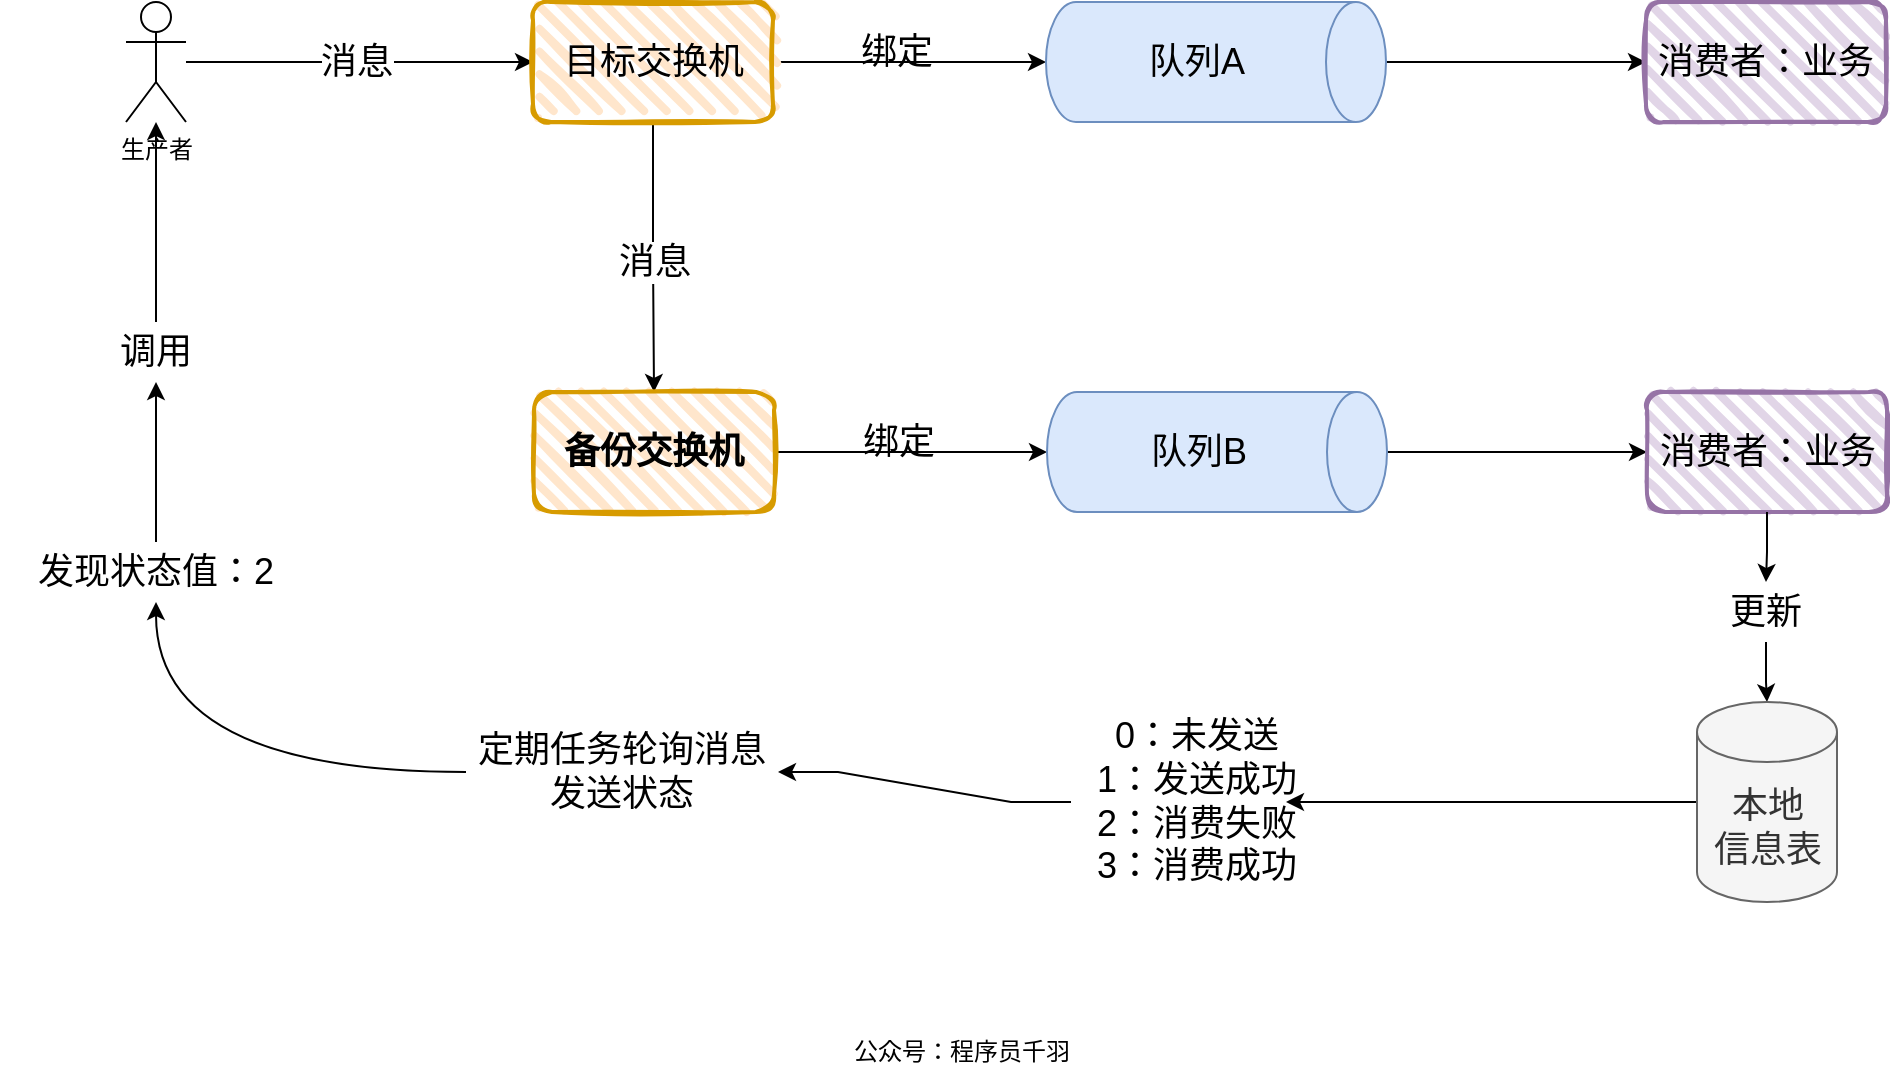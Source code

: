 <mxfile version="21.1.2" type="device">
  <diagram name="第 1 页" id="3xG_2-MamBY8c3-reD6h">
    <mxGraphModel dx="1418" dy="794" grid="1" gridSize="10" guides="1" tooltips="1" connect="1" arrows="1" fold="1" page="1" pageScale="1" pageWidth="827" pageHeight="1169" math="0" shadow="0">
      <root>
        <mxCell id="0" />
        <mxCell id="1" parent="0" />
        <mxCell id="co3wrGEaJd7v9UjcDlOx-5" style="edgeStyle=orthogonalEdgeStyle;rounded=0;orthogonalLoop=1;jettySize=auto;html=1;entryX=0;entryY=0.5;entryDx=0;entryDy=0;" edge="1" parent="1" source="co3wrGEaJd7v9UjcDlOx-1" target="co3wrGEaJd7v9UjcDlOx-4">
          <mxGeometry relative="1" as="geometry" />
        </mxCell>
        <mxCell id="co3wrGEaJd7v9UjcDlOx-6" value="&lt;font style=&quot;font-size: 18px;&quot;&gt;消息&lt;/font&gt;" style="edgeLabel;html=1;align=center;verticalAlign=middle;resizable=0;points=[];" vertex="1" connectable="0" parent="co3wrGEaJd7v9UjcDlOx-5">
          <mxGeometry x="-0.143" y="-1" relative="1" as="geometry">
            <mxPoint x="10" y="-1" as="offset" />
          </mxGeometry>
        </mxCell>
        <mxCell id="co3wrGEaJd7v9UjcDlOx-1" value="生产者" style="shape=umlActor;verticalLabelPosition=bottom;verticalAlign=top;html=1;outlineConnect=0;" vertex="1" parent="1">
          <mxGeometry x="210" y="300" width="30" height="60" as="geometry" />
        </mxCell>
        <mxCell id="co3wrGEaJd7v9UjcDlOx-13" style="edgeStyle=orthogonalEdgeStyle;rounded=0;orthogonalLoop=1;jettySize=auto;html=1;entryX=0.5;entryY=1;entryDx=0;entryDy=0;entryPerimeter=0;" edge="1" parent="1" source="co3wrGEaJd7v9UjcDlOx-4" target="co3wrGEaJd7v9UjcDlOx-12">
          <mxGeometry relative="1" as="geometry" />
        </mxCell>
        <mxCell id="co3wrGEaJd7v9UjcDlOx-35" style="edgeStyle=orthogonalEdgeStyle;rounded=0;orthogonalLoop=1;jettySize=auto;html=1;entryX=0.5;entryY=0;entryDx=0;entryDy=0;" edge="1" parent="1" source="co3wrGEaJd7v9UjcDlOx-4" target="co3wrGEaJd7v9UjcDlOx-29">
          <mxGeometry relative="1" as="geometry" />
        </mxCell>
        <mxCell id="co3wrGEaJd7v9UjcDlOx-36" value="&lt;font style=&quot;font-size: 18px;&quot;&gt;消息&lt;/font&gt;" style="edgeLabel;html=1;align=center;verticalAlign=middle;resizable=0;points=[];" vertex="1" connectable="0" parent="co3wrGEaJd7v9UjcDlOx-35">
          <mxGeometry x="-0.262" y="2" relative="1" as="geometry">
            <mxPoint x="-2" y="20" as="offset" />
          </mxGeometry>
        </mxCell>
        <mxCell id="co3wrGEaJd7v9UjcDlOx-4" value="&lt;span style=&quot;font-size: 18px;&quot;&gt;目标交换机&lt;/span&gt;" style="rounded=1;whiteSpace=wrap;html=1;strokeWidth=2;fillWeight=4;hachureGap=8;hachureAngle=45;fillColor=#ffe6cc;sketch=1;strokeColor=#d79b00;" vertex="1" parent="1">
          <mxGeometry x="413.5" y="300" width="120" height="60" as="geometry" />
        </mxCell>
        <mxCell id="co3wrGEaJd7v9UjcDlOx-27" style="edgeStyle=orthogonalEdgeStyle;rounded=0;orthogonalLoop=1;jettySize=auto;html=1;entryX=0;entryY=0.5;entryDx=0;entryDy=0;" edge="1" parent="1" source="co3wrGEaJd7v9UjcDlOx-12" target="co3wrGEaJd7v9UjcDlOx-26">
          <mxGeometry relative="1" as="geometry" />
        </mxCell>
        <mxCell id="co3wrGEaJd7v9UjcDlOx-12" value="" style="shape=cylinder3;whiteSpace=wrap;html=1;boundedLbl=1;backgroundOutline=1;size=15;rotation=90;fillColor=#dae8fc;strokeColor=#6c8ebf;" vertex="1" parent="1">
          <mxGeometry x="725" y="245" width="60" height="170" as="geometry" />
        </mxCell>
        <mxCell id="co3wrGEaJd7v9UjcDlOx-14" value="&lt;font style=&quot;font-size: 18px;&quot;&gt;队列A&lt;/font&gt;" style="text;html=1;align=center;verticalAlign=middle;resizable=0;points=[];autosize=1;strokeColor=none;fillColor=none;" vertex="1" parent="1">
          <mxGeometry x="710" y="310" width="70" height="40" as="geometry" />
        </mxCell>
        <mxCell id="co3wrGEaJd7v9UjcDlOx-21" value="&lt;font style=&quot;font-size: 18px;&quot;&gt;绑定&lt;/font&gt;" style="text;html=1;align=center;verticalAlign=middle;resizable=0;points=[];autosize=1;strokeColor=none;fillColor=none;" vertex="1" parent="1">
          <mxGeometry x="565" y="305" width="60" height="40" as="geometry" />
        </mxCell>
        <mxCell id="co3wrGEaJd7v9UjcDlOx-26" value="&lt;font style=&quot;font-size: 18px;&quot;&gt;消费者：业务&lt;/font&gt;" style="rounded=1;whiteSpace=wrap;html=1;strokeWidth=2;fillWeight=4;hachureGap=8;hachureAngle=45;sketch=1;fillColor=#e1d5e7;strokeColor=#9673a6;" vertex="1" parent="1">
          <mxGeometry x="970" y="300" width="120" height="60" as="geometry" />
        </mxCell>
        <mxCell id="co3wrGEaJd7v9UjcDlOx-28" style="edgeStyle=orthogonalEdgeStyle;rounded=0;orthogonalLoop=1;jettySize=auto;html=1;entryX=0.5;entryY=1;entryDx=0;entryDy=0;entryPerimeter=0;" edge="1" parent="1" source="co3wrGEaJd7v9UjcDlOx-29" target="co3wrGEaJd7v9UjcDlOx-31">
          <mxGeometry relative="1" as="geometry" />
        </mxCell>
        <mxCell id="co3wrGEaJd7v9UjcDlOx-29" value="&lt;span style=&quot;font-size: 18px;&quot;&gt;&lt;b&gt;备份交换机&lt;/b&gt;&lt;/span&gt;" style="rounded=1;whiteSpace=wrap;html=1;strokeWidth=2;fillWeight=4;hachureGap=8;hachureAngle=45;fillColor=#ffe6cc;sketch=1;strokeColor=#d79b00;" vertex="1" parent="1">
          <mxGeometry x="414" y="495" width="120" height="60" as="geometry" />
        </mxCell>
        <mxCell id="co3wrGEaJd7v9UjcDlOx-30" style="edgeStyle=orthogonalEdgeStyle;rounded=0;orthogonalLoop=1;jettySize=auto;html=1;entryX=0;entryY=0.5;entryDx=0;entryDy=0;" edge="1" parent="1" source="co3wrGEaJd7v9UjcDlOx-31" target="co3wrGEaJd7v9UjcDlOx-34">
          <mxGeometry relative="1" as="geometry" />
        </mxCell>
        <mxCell id="co3wrGEaJd7v9UjcDlOx-31" value="" style="shape=cylinder3;whiteSpace=wrap;html=1;boundedLbl=1;backgroundOutline=1;size=15;rotation=90;fillColor=#dae8fc;strokeColor=#6c8ebf;" vertex="1" parent="1">
          <mxGeometry x="725.5" y="440" width="60" height="170" as="geometry" />
        </mxCell>
        <mxCell id="co3wrGEaJd7v9UjcDlOx-32" value="&lt;font style=&quot;font-size: 18px;&quot;&gt;队列B&lt;/font&gt;" style="text;html=1;align=center;verticalAlign=middle;resizable=0;points=[];autosize=1;strokeColor=none;fillColor=none;" vertex="1" parent="1">
          <mxGeometry x="710.5" y="505" width="70" height="40" as="geometry" />
        </mxCell>
        <mxCell id="co3wrGEaJd7v9UjcDlOx-33" value="&lt;font style=&quot;font-size: 18px;&quot;&gt;绑定&lt;/font&gt;" style="text;html=1;align=center;verticalAlign=middle;resizable=0;points=[];autosize=1;strokeColor=none;fillColor=none;" vertex="1" parent="1">
          <mxGeometry x="565.5" y="500" width="60" height="40" as="geometry" />
        </mxCell>
        <mxCell id="co3wrGEaJd7v9UjcDlOx-38" style="edgeStyle=orthogonalEdgeStyle;rounded=0;orthogonalLoop=1;jettySize=auto;html=1;entryX=0.5;entryY=0;entryDx=0;entryDy=0;entryPerimeter=0;" edge="1" parent="1" source="co3wrGEaJd7v9UjcDlOx-39" target="co3wrGEaJd7v9UjcDlOx-37">
          <mxGeometry relative="1" as="geometry" />
        </mxCell>
        <mxCell id="co3wrGEaJd7v9UjcDlOx-34" value="&lt;font style=&quot;font-size: 18px;&quot;&gt;消费者：业务&lt;/font&gt;" style="rounded=1;whiteSpace=wrap;html=1;strokeWidth=2;fillWeight=4;hachureGap=8;hachureAngle=45;sketch=1;fillColor=#e1d5e7;strokeColor=#9673a6;" vertex="1" parent="1">
          <mxGeometry x="970.5" y="495" width="120" height="60" as="geometry" />
        </mxCell>
        <mxCell id="co3wrGEaJd7v9UjcDlOx-42" value="" style="edgeStyle=orthogonalEdgeStyle;rounded=0;orthogonalLoop=1;jettySize=auto;html=1;" edge="1" parent="1" source="co3wrGEaJd7v9UjcDlOx-37">
          <mxGeometry relative="1" as="geometry">
            <mxPoint x="790" y="700" as="targetPoint" />
          </mxGeometry>
        </mxCell>
        <mxCell id="co3wrGEaJd7v9UjcDlOx-37" value="&lt;font style=&quot;font-size: 18px;&quot;&gt;本地&lt;br&gt;信息表&lt;/font&gt;" style="shape=cylinder3;whiteSpace=wrap;html=1;boundedLbl=1;backgroundOutline=1;size=15;fillColor=#f5f5f5;fontColor=#333333;strokeColor=#666666;" vertex="1" parent="1">
          <mxGeometry x="995.5" y="650" width="70" height="100" as="geometry" />
        </mxCell>
        <mxCell id="co3wrGEaJd7v9UjcDlOx-40" value="" style="edgeStyle=orthogonalEdgeStyle;rounded=0;orthogonalLoop=1;jettySize=auto;html=1;entryX=0.5;entryY=0;entryDx=0;entryDy=0;entryPerimeter=0;" edge="1" parent="1" source="co3wrGEaJd7v9UjcDlOx-34" target="co3wrGEaJd7v9UjcDlOx-39">
          <mxGeometry relative="1" as="geometry">
            <mxPoint x="1031" y="555" as="sourcePoint" />
            <mxPoint x="1031" y="650" as="targetPoint" />
          </mxGeometry>
        </mxCell>
        <mxCell id="co3wrGEaJd7v9UjcDlOx-39" value="&lt;font style=&quot;font-size: 18px;&quot;&gt;更新&lt;/font&gt;" style="text;html=1;strokeColor=none;fillColor=none;align=center;verticalAlign=middle;whiteSpace=wrap;rounded=0;" vertex="1" parent="1">
          <mxGeometry x="1000" y="590" width="60" height="30" as="geometry" />
        </mxCell>
        <mxCell id="co3wrGEaJd7v9UjcDlOx-46" style="edgeStyle=entityRelationEdgeStyle;rounded=0;orthogonalLoop=1;jettySize=auto;html=1;" edge="1" parent="1" source="co3wrGEaJd7v9UjcDlOx-43" target="co3wrGEaJd7v9UjcDlOx-44">
          <mxGeometry relative="1" as="geometry" />
        </mxCell>
        <mxCell id="co3wrGEaJd7v9UjcDlOx-43" value="&lt;font style=&quot;font-size: 18px;&quot;&gt;0：未发送&lt;br&gt;1：发送成功&lt;br&gt;2：消费失败&lt;br&gt;3：消费成功&lt;/font&gt;" style="text;html=1;strokeColor=none;fillColor=none;align=center;verticalAlign=middle;whiteSpace=wrap;rounded=0;" vertex="1" parent="1">
          <mxGeometry x="682.5" y="685" width="125" height="30" as="geometry" />
        </mxCell>
        <mxCell id="co3wrGEaJd7v9UjcDlOx-47" style="edgeStyle=orthogonalEdgeStyle;rounded=0;orthogonalLoop=1;jettySize=auto;html=1;entryX=0.5;entryY=1;entryDx=0;entryDy=0;curved=1;" edge="1" parent="1" source="co3wrGEaJd7v9UjcDlOx-44" target="co3wrGEaJd7v9UjcDlOx-45">
          <mxGeometry relative="1" as="geometry" />
        </mxCell>
        <mxCell id="co3wrGEaJd7v9UjcDlOx-44" value="&lt;font style=&quot;font-size: 18px;&quot;&gt;定期任务轮询消息发送状态&lt;/font&gt;" style="text;html=1;strokeColor=none;fillColor=none;align=center;verticalAlign=middle;whiteSpace=wrap;rounded=0;" vertex="1" parent="1">
          <mxGeometry x="380" y="670" width="156" height="30" as="geometry" />
        </mxCell>
        <mxCell id="co3wrGEaJd7v9UjcDlOx-49" style="edgeStyle=orthogonalEdgeStyle;rounded=0;orthogonalLoop=1;jettySize=auto;html=1;" edge="1" parent="1" source="co3wrGEaJd7v9UjcDlOx-51" target="co3wrGEaJd7v9UjcDlOx-1">
          <mxGeometry relative="1" as="geometry" />
        </mxCell>
        <mxCell id="co3wrGEaJd7v9UjcDlOx-45" value="&lt;span style=&quot;font-size: 18px;&quot;&gt;发现状态值：2&lt;/span&gt;" style="text;html=1;strokeColor=none;fillColor=none;align=center;verticalAlign=middle;whiteSpace=wrap;rounded=0;" vertex="1" parent="1">
          <mxGeometry x="147" y="570" width="156" height="30" as="geometry" />
        </mxCell>
        <mxCell id="co3wrGEaJd7v9UjcDlOx-48" value="公众号：程序员千羽" style="text;html=1;strokeColor=none;fillColor=none;align=center;verticalAlign=middle;whiteSpace=wrap;rounded=0;" vertex="1" parent="1">
          <mxGeometry x="536" y="810" width="184" height="30" as="geometry" />
        </mxCell>
        <mxCell id="co3wrGEaJd7v9UjcDlOx-52" value="" style="edgeStyle=orthogonalEdgeStyle;rounded=0;orthogonalLoop=1;jettySize=auto;html=1;" edge="1" parent="1" source="co3wrGEaJd7v9UjcDlOx-45" target="co3wrGEaJd7v9UjcDlOx-51">
          <mxGeometry relative="1" as="geometry">
            <mxPoint x="225" y="570" as="sourcePoint" />
            <mxPoint x="225" y="360" as="targetPoint" />
          </mxGeometry>
        </mxCell>
        <mxCell id="co3wrGEaJd7v9UjcDlOx-51" value="&lt;font style=&quot;font-size: 18px;&quot;&gt;调用&lt;/font&gt;" style="text;html=1;strokeColor=none;fillColor=none;align=center;verticalAlign=middle;whiteSpace=wrap;rounded=0;" vertex="1" parent="1">
          <mxGeometry x="195" y="460" width="60" height="30" as="geometry" />
        </mxCell>
      </root>
    </mxGraphModel>
  </diagram>
</mxfile>

